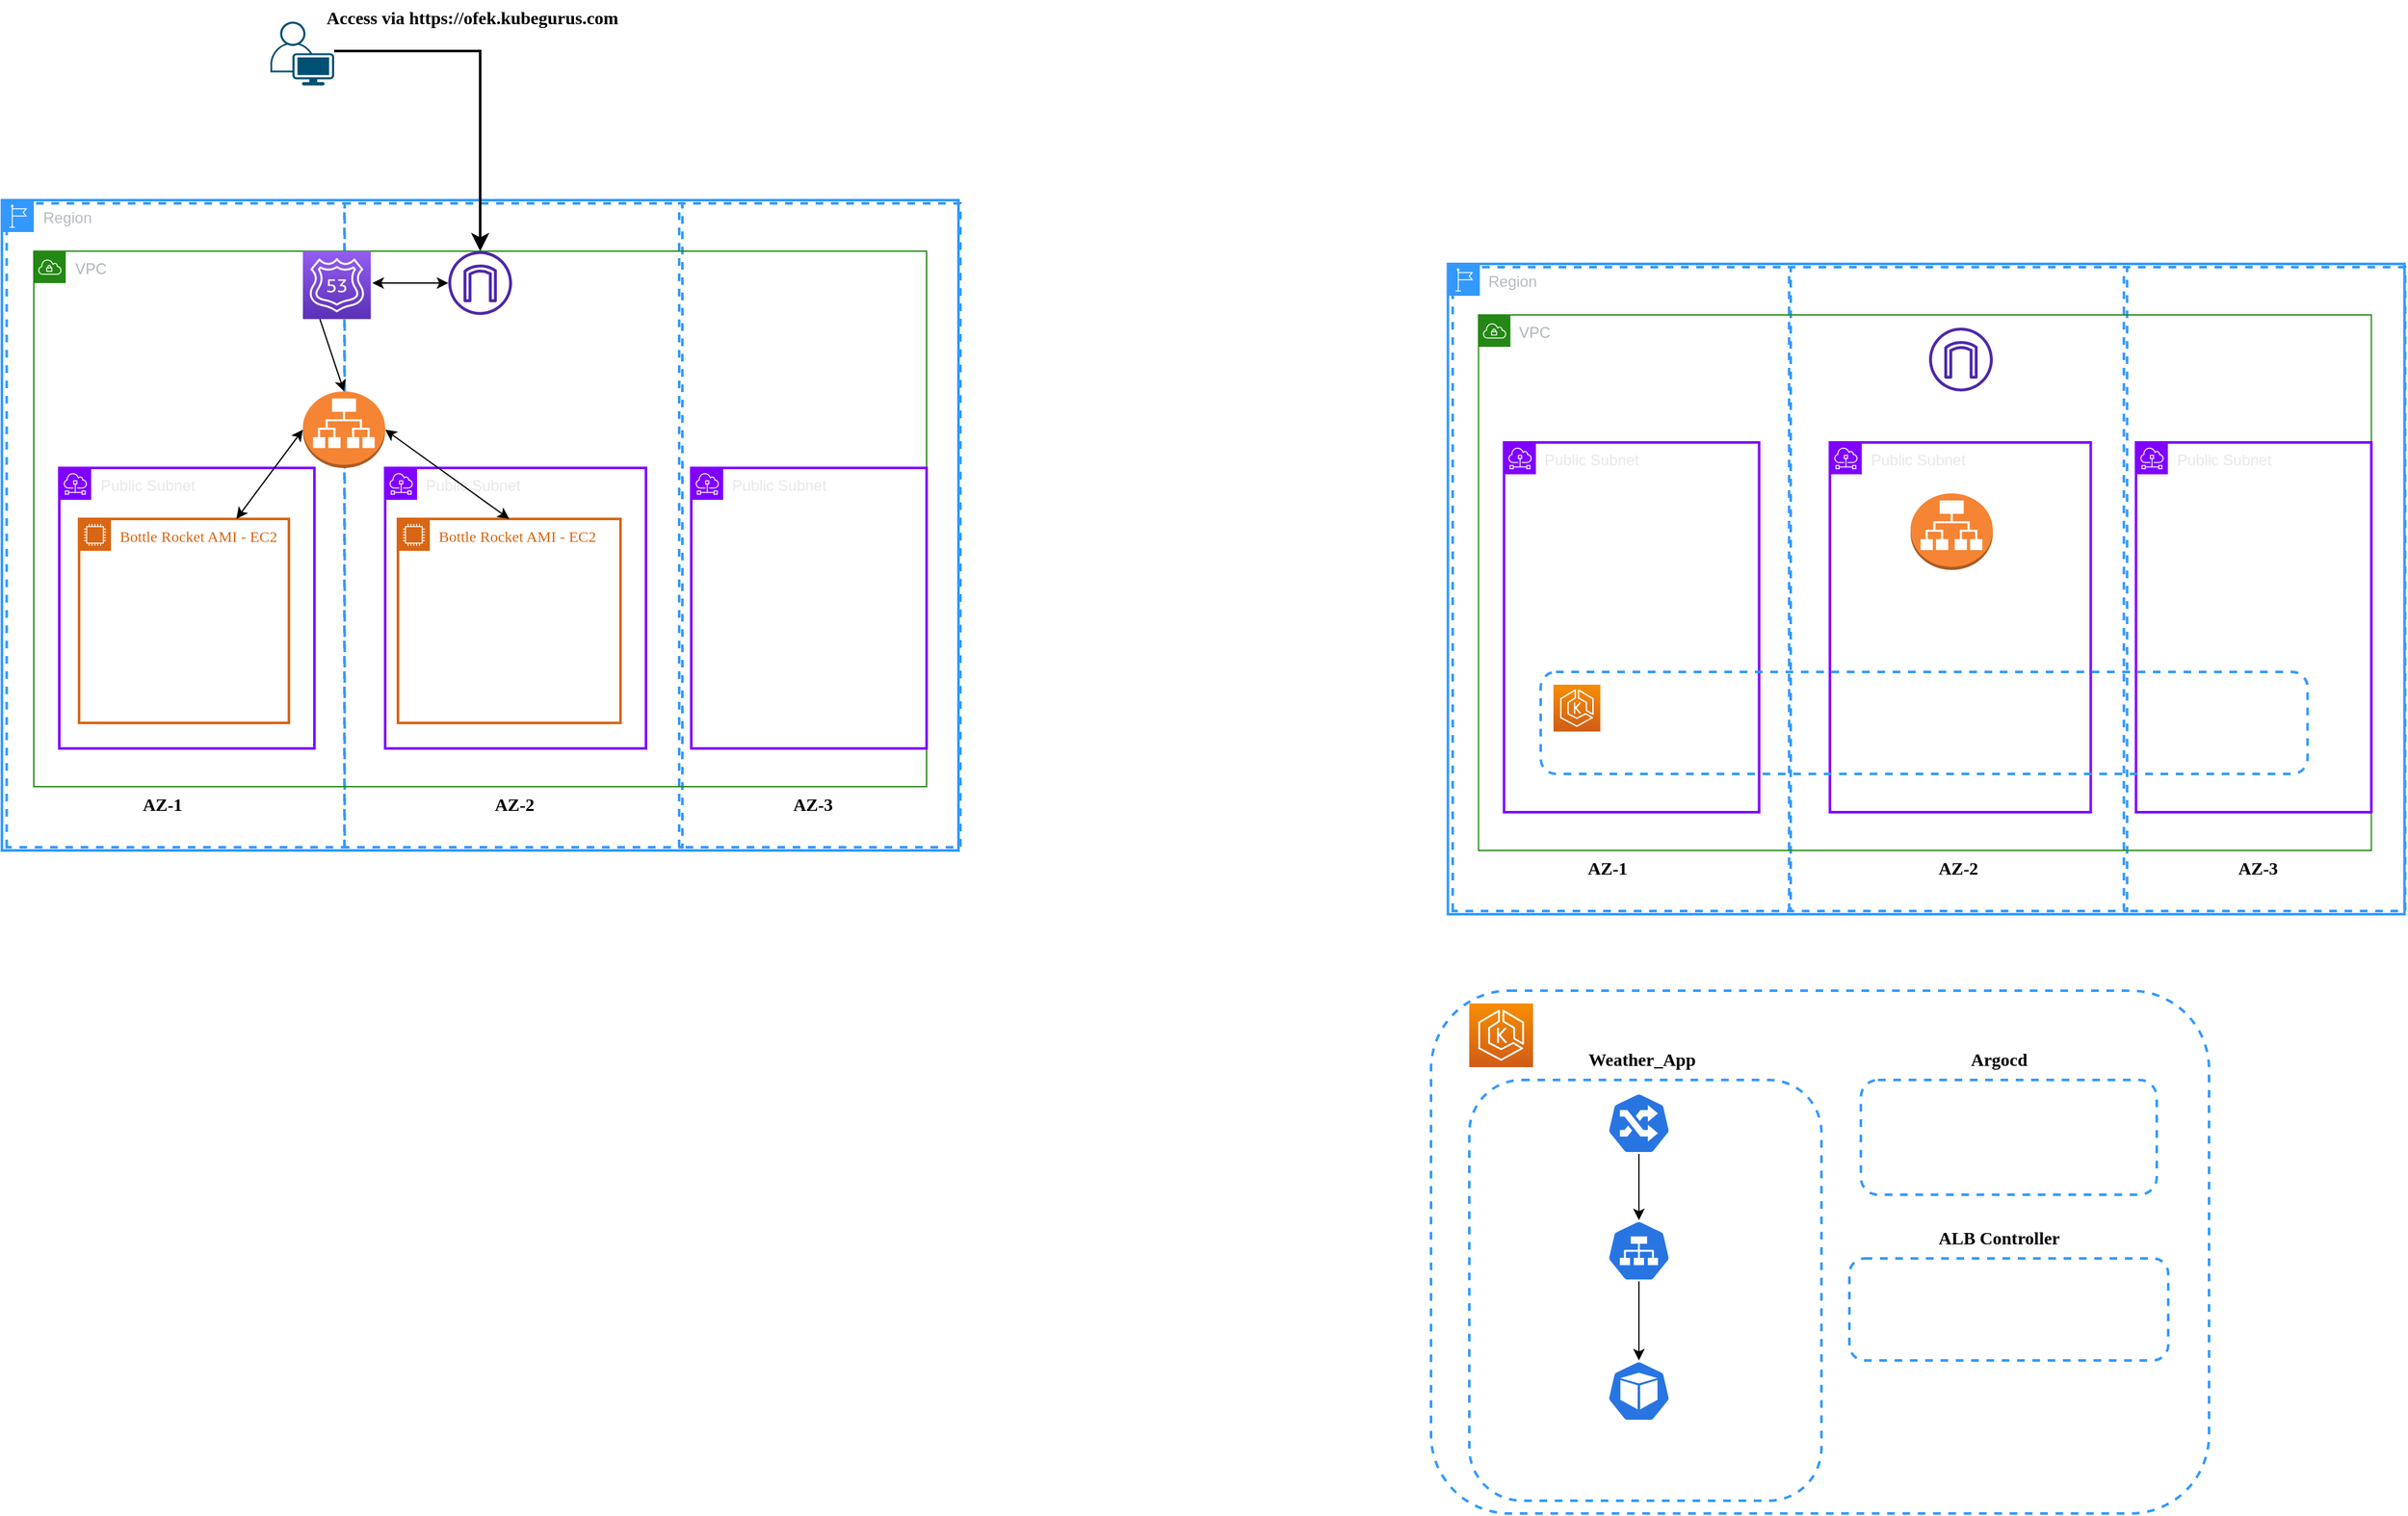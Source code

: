 <mxfile>
    <diagram id="JaGy7mWuvoJbOr9fBR5Q" name="Page-1">
        <mxGraphModel dx="1848" dy="1887" grid="1" gridSize="10" guides="1" tooltips="1" connect="1" arrows="1" fold="1" page="1" pageScale="1" pageWidth="850" pageHeight="1100" math="0" shadow="0">
            <root>
                <mxCell id="0"/>
                <mxCell id="1" parent="0"/>
                <mxCell id="19" value="Region" style="sketch=0;outlineConnect=0;gradientColor=none;html=1;whiteSpace=wrap;fontSize=12;fontStyle=0;shape=mxgraph.aws4.group;grIcon=mxgraph.aws4.group_region;strokeColor=#3399FF;fillColor=none;verticalAlign=top;align=left;spacingLeft=30;fontColor=#B6BABF;strokeWidth=2;" vertex="1" parent="1">
                    <mxGeometry x="119.5" y="60" width="750" height="510" as="geometry"/>
                </mxCell>
                <mxCell id="24" value="" style="shape=ext;double=0;rounded=0;whiteSpace=wrap;html=1;shadow=0;sketch=0;strokeColor=#3399FF;strokeWidth=2;fillColor=none;rotation=-90;dashed=1;" vertex="1" parent="1">
                    <mxGeometry x="3.25" y="182.5" width="505" height="265" as="geometry"/>
                </mxCell>
                <mxCell id="25" value="" style="shape=ext;double=0;rounded=0;whiteSpace=wrap;html=1;shadow=0;sketch=0;strokeColor=#3399FF;strokeWidth=2;fillColor=none;rotation=-90;dashed=1;" vertex="1" parent="1">
                    <mxGeometry x="268" y="182.5" width="505" height="265" as="geometry"/>
                </mxCell>
                <mxCell id="27" value="" style="shape=ext;double=0;rounded=0;whiteSpace=wrap;html=1;shadow=0;sketch=0;strokeColor=#3399FF;strokeWidth=2;fillColor=none;rotation=-90;dashed=1;" vertex="1" parent="1">
                    <mxGeometry x="508.25" y="204.75" width="505" height="220.5" as="geometry"/>
                </mxCell>
                <mxCell id="28" value="&lt;b&gt;&lt;font face=&quot;Times New Roman&quot; style=&quot;font-size: 14px;&quot;&gt;AZ-1&lt;/font&gt;&lt;/b&gt;" style="text;html=1;align=center;verticalAlign=middle;resizable=0;points=[];autosize=1;strokeColor=none;fillColor=none;" vertex="1" parent="1">
                    <mxGeometry x="220" y="520" width="50" height="30" as="geometry"/>
                </mxCell>
                <mxCell id="29" value="&lt;b&gt;&lt;font face=&quot;Times New Roman&quot; style=&quot;font-size: 14px;&quot;&gt;AZ-2&lt;/font&gt;&lt;/b&gt;" style="text;html=1;align=center;verticalAlign=middle;resizable=0;points=[];autosize=1;strokeColor=none;fillColor=none;" vertex="1" parent="1">
                    <mxGeometry x="495.5" y="520" width="50" height="30" as="geometry"/>
                </mxCell>
                <mxCell id="30" value="&lt;b&gt;&lt;font face=&quot;Times New Roman&quot; style=&quot;font-size: 14px;&quot;&gt;AZ-3&lt;/font&gt;&lt;/b&gt;" style="text;html=1;align=center;verticalAlign=middle;resizable=0;points=[];autosize=1;strokeColor=none;fillColor=none;" vertex="1" parent="1">
                    <mxGeometry x="730" y="520" width="50" height="30" as="geometry"/>
                </mxCell>
                <mxCell id="33" value="VPC" style="points=[[0,0],[0.25,0],[0.5,0],[0.75,0],[1,0],[1,0.25],[1,0.5],[1,0.75],[1,1],[0.75,1],[0.5,1],[0.25,1],[0,1],[0,0.75],[0,0.5],[0,0.25]];outlineConnect=0;gradientColor=none;html=1;whiteSpace=wrap;fontSize=12;fontStyle=0;container=1;pointerEvents=0;collapsible=0;recursiveResize=0;shape=mxgraph.aws4.group;grIcon=mxgraph.aws4.group_vpc;strokeColor=#248814;fillColor=none;verticalAlign=top;align=left;spacingLeft=30;fontColor=#AAB7B8;dashed=0;" vertex="1" parent="1">
                    <mxGeometry x="144.5" y="100" width="700" height="420" as="geometry"/>
                </mxCell>
                <mxCell id="34" value="Public Subnet" style="sketch=0;outlineConnect=0;gradientColor=none;html=1;whiteSpace=wrap;fontSize=12;fontStyle=0;shape=mxgraph.aws4.group;grIcon=mxgraph.aws4.group_subnet;strokeColor=#7F00FF;fillColor=none;verticalAlign=top;align=left;spacingLeft=30;fontColor=#E8E8E8;dashed=0;strokeWidth=2;" vertex="1" parent="33">
                    <mxGeometry x="20" y="170" width="200" height="220" as="geometry"/>
                </mxCell>
                <mxCell id="35" value="Public Subnet" style="sketch=0;outlineConnect=0;gradientColor=none;html=1;whiteSpace=wrap;fontSize=12;fontStyle=0;shape=mxgraph.aws4.group;grIcon=mxgraph.aws4.group_subnet;strokeColor=#7F00FF;fillColor=none;verticalAlign=top;align=left;spacingLeft=30;fontColor=#E8E8E8;dashed=0;strokeWidth=2;" vertex="1" parent="33">
                    <mxGeometry x="275.5" y="170" width="204.5" height="220" as="geometry"/>
                </mxCell>
                <mxCell id="37" value="Public Subnet" style="sketch=0;outlineConnect=0;gradientColor=none;html=1;whiteSpace=wrap;fontSize=12;fontStyle=0;shape=mxgraph.aws4.group;grIcon=mxgraph.aws4.group_subnet;strokeColor=#7F00FF;fillColor=none;verticalAlign=top;align=left;spacingLeft=30;fontColor=#E8E8E8;dashed=0;strokeWidth=2;" vertex="1" parent="33">
                    <mxGeometry x="515.5" y="170" width="184.5" height="220" as="geometry"/>
                </mxCell>
                <mxCell id="38" value="Bottle Rocket AMI - EC2" style="points=[[0,0],[0.25,0],[0.5,0],[0.75,0],[1,0],[1,0.25],[1,0.5],[1,0.75],[1,1],[0.75,1],[0.5,1],[0.25,1],[0,1],[0,0.75],[0,0.5],[0,0.25]];outlineConnect=0;gradientColor=none;html=1;whiteSpace=wrap;fontSize=12;fontStyle=0;container=1;pointerEvents=0;collapsible=0;recursiveResize=0;shape=mxgraph.aws4.group;grIcon=mxgraph.aws4.group_ec2_instance_contents;strokeColor=#D86613;fillColor=none;verticalAlign=top;align=left;spacingLeft=30;fontColor=#D86613;dashed=0;shadow=0;sketch=0;strokeWidth=2;fontFamily=Times New Roman;" vertex="1" parent="33">
                    <mxGeometry x="35.5" y="210" width="164.5" height="160" as="geometry"/>
                </mxCell>
                <mxCell id="39" value="Bottle Rocket AMI - EC2" style="points=[[0,0],[0.25,0],[0.5,0],[0.75,0],[1,0],[1,0.25],[1,0.5],[1,0.75],[1,1],[0.75,1],[0.5,1],[0.25,1],[0,1],[0,0.75],[0,0.5],[0,0.25]];outlineConnect=0;gradientColor=none;html=1;whiteSpace=wrap;fontSize=12;fontStyle=0;container=1;pointerEvents=0;collapsible=0;recursiveResize=0;shape=mxgraph.aws4.group;grIcon=mxgraph.aws4.group_ec2_instance_contents;strokeColor=#D86613;fillColor=none;verticalAlign=top;align=left;spacingLeft=30;fontColor=#D86613;dashed=0;shadow=0;sketch=0;strokeWidth=2;fontFamily=Times New Roman;" vertex="1" parent="33">
                    <mxGeometry x="285.5" y="210" width="174.5" height="160" as="geometry"/>
                </mxCell>
                <mxCell id="49" style="edgeStyle=none;html=1;exitX=1;exitY=0.5;exitDx=0;exitDy=0;exitPerimeter=0;entryX=0.5;entryY=0;entryDx=0;entryDy=0;strokeWidth=1;fontFamily=Times New Roman;fontSize=14;startArrow=classic;startFill=1;" edge="1" parent="33" source="13" target="39">
                    <mxGeometry relative="1" as="geometry"/>
                </mxCell>
                <mxCell id="50" style="edgeStyle=none;html=1;exitX=0;exitY=0.5;exitDx=0;exitDy=0;exitPerimeter=0;entryX=0.75;entryY=0;entryDx=0;entryDy=0;strokeWidth=1;fontFamily=Times New Roman;fontSize=14;startArrow=classic;startFill=1;" edge="1" parent="33" source="13" target="38">
                    <mxGeometry relative="1" as="geometry"/>
                </mxCell>
                <mxCell id="13" value="" style="outlineConnect=0;dashed=0;verticalLabelPosition=bottom;verticalAlign=top;align=center;html=1;shape=mxgraph.aws3.application_load_balancer;fillColor=#F58534;gradientColor=none;" vertex="1" parent="33">
                    <mxGeometry x="211" y="110" width="64.5" height="60" as="geometry"/>
                </mxCell>
                <mxCell id="43" value="" style="sketch=0;points=[[0,0,0],[0.25,0,0],[0.5,0,0],[0.75,0,0],[1,0,0],[0,1,0],[0.25,1,0],[0.5,1,0],[0.75,1,0],[1,1,0],[0,0.25,0],[0,0.5,0],[0,0.75,0],[1,0.25,0],[1,0.5,0],[1,0.75,0]];outlineConnect=0;fontColor=#232F3E;gradientColor=#945DF2;gradientDirection=north;fillColor=#5A30B5;strokeColor=#ffffff;dashed=0;verticalLabelPosition=bottom;verticalAlign=top;align=center;html=1;fontSize=12;fontStyle=0;aspect=fixed;shape=mxgraph.aws4.resourceIcon;resIcon=mxgraph.aws4.route_53;" vertex="1" parent="33">
                    <mxGeometry x="211" width="53.25" height="53.25" as="geometry"/>
                </mxCell>
                <mxCell id="45" value="" style="sketch=0;outlineConnect=0;fontColor=#232F3E;gradientColor=none;fillColor=#4D27AA;strokeColor=none;dashed=0;verticalLabelPosition=bottom;verticalAlign=top;align=center;html=1;fontSize=12;fontStyle=0;aspect=fixed;pointerEvents=1;shape=mxgraph.aws4.internet_gateway;shadow=0;strokeWidth=2;fontFamily=Times New Roman;" vertex="1" parent="33">
                    <mxGeometry x="325" width="50" height="50" as="geometry"/>
                </mxCell>
                <mxCell id="47" value="" style="endArrow=classic;startArrow=classic;html=1;strokeWidth=1;fontFamily=Times New Roman;fontSize=14;" edge="1" parent="33" target="45">
                    <mxGeometry width="50" height="50" relative="1" as="geometry">
                        <mxPoint x="265.5" y="25" as="sourcePoint"/>
                        <mxPoint x="355.5" y="50" as="targetPoint"/>
                    </mxGeometry>
                </mxCell>
                <mxCell id="48" style="edgeStyle=none;html=1;exitX=0.25;exitY=1;exitDx=0;exitDy=0;exitPerimeter=0;entryX=0.5;entryY=0;entryDx=0;entryDy=0;strokeWidth=1;fontFamily=Times New Roman;fontSize=14;entryPerimeter=0;" edge="1" parent="33" source="43" target="13">
                    <mxGeometry relative="1" as="geometry"/>
                </mxCell>
                <mxCell id="40" value="" style="points=[[0.35,0,0],[0.98,0.51,0],[1,0.71,0],[0.67,1,0],[0,0.795,0],[0,0.65,0]];verticalLabelPosition=bottom;sketch=0;html=1;verticalAlign=top;aspect=fixed;align=center;pointerEvents=1;shape=mxgraph.cisco19.user;fillColor=#005073;strokeColor=none;shadow=0;dashed=1;strokeWidth=2;fontFamily=Times New Roman;fontSize=14;" vertex="1" parent="1">
                    <mxGeometry x="330" y="-80" width="50" height="50" as="geometry"/>
                </mxCell>
                <mxCell id="41" value="" style="edgeStyle=segmentEdgeStyle;endArrow=classic;html=1;curved=0;rounded=0;endSize=8;startSize=8;fontFamily=Times New Roman;fontSize=14;entryX=0.5;entryY=0;entryDx=0;entryDy=0;strokeWidth=2;" edge="1" parent="1" target="33">
                    <mxGeometry width="50" height="50" relative="1" as="geometry">
                        <mxPoint x="380" y="-57" as="sourcePoint"/>
                        <mxPoint x="430" y="-107" as="targetPoint"/>
                    </mxGeometry>
                </mxCell>
                <mxCell id="42" value="&lt;b&gt;Access via https://ofek.kubegurus.com&lt;/b&gt;" style="text;html=1;align=center;verticalAlign=middle;resizable=0;points=[];autosize=1;strokeColor=none;fillColor=none;fontSize=14;fontFamily=Times New Roman;shadow=0;dashed=1;sketch=0;strokeWidth=2;" vertex="1" parent="1">
                    <mxGeometry x="363" y="-97" width="250" height="30" as="geometry"/>
                </mxCell>
                <mxCell id="105" value="Region" style="sketch=0;outlineConnect=0;gradientColor=none;html=1;whiteSpace=wrap;fontSize=12;fontStyle=0;shape=mxgraph.aws4.group;grIcon=mxgraph.aws4.group_region;strokeColor=#3399FF;fillColor=none;verticalAlign=top;align=left;spacingLeft=30;fontColor=#B6BABF;strokeWidth=2;" vertex="1" parent="1">
                    <mxGeometry x="1253.25" y="110" width="750" height="510" as="geometry"/>
                </mxCell>
                <mxCell id="106" value="" style="shape=ext;double=0;rounded=0;whiteSpace=wrap;html=1;shadow=0;sketch=0;strokeColor=#3399FF;strokeWidth=2;fillColor=none;rotation=-90;dashed=1;" vertex="1" parent="1">
                    <mxGeometry x="1137" y="232.5" width="505" height="265" as="geometry"/>
                </mxCell>
                <mxCell id="107" value="" style="shape=ext;double=0;rounded=0;whiteSpace=wrap;html=1;shadow=0;sketch=0;strokeColor=#3399FF;strokeWidth=2;fillColor=none;rotation=-90;dashed=1;" vertex="1" parent="1">
                    <mxGeometry x="1400.75" y="232.5" width="505" height="265" as="geometry"/>
                </mxCell>
                <mxCell id="108" value="" style="shape=ext;double=0;rounded=0;whiteSpace=wrap;html=1;shadow=0;sketch=0;strokeColor=#3399FF;strokeWidth=2;fillColor=none;rotation=-90;dashed=1;" vertex="1" parent="1">
                    <mxGeometry x="1641" y="254.75" width="505" height="220.5" as="geometry"/>
                </mxCell>
                <mxCell id="109" value="&lt;b&gt;&lt;font face=&quot;Times New Roman&quot; style=&quot;font-size: 14px;&quot;&gt;AZ-1&lt;/font&gt;&lt;/b&gt;" style="text;html=1;align=center;verticalAlign=middle;resizable=0;points=[];autosize=1;strokeColor=none;fillColor=none;" vertex="1" parent="1">
                    <mxGeometry x="1352.75" y="570" width="50" height="30" as="geometry"/>
                </mxCell>
                <mxCell id="110" value="&lt;b&gt;&lt;font face=&quot;Times New Roman&quot; style=&quot;font-size: 14px;&quot;&gt;AZ-2&lt;/font&gt;&lt;/b&gt;" style="text;html=1;align=center;verticalAlign=middle;resizable=0;points=[];autosize=1;strokeColor=none;fillColor=none;" vertex="1" parent="1">
                    <mxGeometry x="1628.25" y="570" width="50" height="30" as="geometry"/>
                </mxCell>
                <mxCell id="111" value="&lt;b&gt;&lt;font face=&quot;Times New Roman&quot; style=&quot;font-size: 14px;&quot;&gt;AZ-3&lt;/font&gt;&lt;/b&gt;" style="text;html=1;align=center;verticalAlign=middle;resizable=0;points=[];autosize=1;strokeColor=none;fillColor=none;" vertex="1" parent="1">
                    <mxGeometry x="1862.75" y="570" width="50" height="30" as="geometry"/>
                </mxCell>
                <mxCell id="112" value="VPC" style="points=[[0,0],[0.25,0],[0.5,0],[0.75,0],[1,0],[1,0.25],[1,0.5],[1,0.75],[1,1],[0.75,1],[0.5,1],[0.25,1],[0,1],[0,0.75],[0,0.5],[0,0.25]];outlineConnect=0;gradientColor=none;html=1;whiteSpace=wrap;fontSize=12;fontStyle=0;container=1;pointerEvents=0;collapsible=0;recursiveResize=0;shape=mxgraph.aws4.group;grIcon=mxgraph.aws4.group_vpc;strokeColor=#248814;fillColor=none;verticalAlign=top;align=left;spacingLeft=30;fontColor=#AAB7B8;dashed=0;" vertex="1" parent="1">
                    <mxGeometry x="1277.25" y="150" width="700" height="420" as="geometry"/>
                </mxCell>
                <mxCell id="113" value="Public Subnet" style="sketch=0;outlineConnect=0;gradientColor=none;html=1;whiteSpace=wrap;fontSize=12;fontStyle=0;shape=mxgraph.aws4.group;grIcon=mxgraph.aws4.group_subnet;strokeColor=#7F00FF;fillColor=none;verticalAlign=top;align=left;spacingLeft=30;fontColor=#E8E8E8;dashed=0;strokeWidth=2;" vertex="1" parent="112">
                    <mxGeometry x="20" y="100" width="200" height="290" as="geometry"/>
                </mxCell>
                <mxCell id="114" value="Public Subnet" style="sketch=0;outlineConnect=0;gradientColor=none;html=1;whiteSpace=wrap;fontSize=12;fontStyle=0;shape=mxgraph.aws4.group;grIcon=mxgraph.aws4.group_subnet;strokeColor=#7F00FF;fillColor=none;verticalAlign=top;align=left;spacingLeft=30;fontColor=#E8E8E8;dashed=0;strokeWidth=2;" vertex="1" parent="112">
                    <mxGeometry x="275.5" y="100" width="204.5" height="290" as="geometry"/>
                </mxCell>
                <mxCell id="115" value="Public Subnet" style="sketch=0;outlineConnect=0;gradientColor=none;html=1;whiteSpace=wrap;fontSize=12;fontStyle=0;shape=mxgraph.aws4.group;grIcon=mxgraph.aws4.group_subnet;strokeColor=#7F00FF;fillColor=none;verticalAlign=top;align=left;spacingLeft=30;fontColor=#E8E8E8;dashed=0;strokeWidth=2;" vertex="1" parent="112">
                    <mxGeometry x="515.5" y="100" width="184.5" height="290" as="geometry"/>
                </mxCell>
                <mxCell id="130" value="" style="sketch=0;outlineConnect=0;fontColor=#232F3E;gradientColor=none;fillColor=#4D27AA;strokeColor=none;dashed=0;verticalLabelPosition=bottom;verticalAlign=top;align=center;html=1;fontSize=12;fontStyle=0;aspect=fixed;pointerEvents=1;shape=mxgraph.aws4.internet_gateway;shadow=0;strokeWidth=2;fontFamily=Times New Roman;" vertex="1" parent="112">
                    <mxGeometry x="353.25" y="10" width="50" height="50" as="geometry"/>
                </mxCell>
                <mxCell id="131" value="" style="outlineConnect=0;dashed=0;verticalLabelPosition=bottom;verticalAlign=top;align=center;html=1;shape=mxgraph.aws3.application_load_balancer;fillColor=#F58534;gradientColor=none;" vertex="1" parent="112">
                    <mxGeometry x="338.75" y="140" width="64.5" height="60" as="geometry"/>
                </mxCell>
                <mxCell id="132" value="" style="rounded=1;whiteSpace=wrap;html=1;shadow=0;dashed=1;sketch=0;strokeColor=#3399FF;strokeWidth=2;fontFamily=Times New Roman;fontSize=8;fillColor=none;" vertex="1" parent="112">
                    <mxGeometry x="48.75" y="280" width="601.25" height="80" as="geometry"/>
                </mxCell>
                <mxCell id="133" value="" style="sketch=0;points=[[0,0,0],[0.25,0,0],[0.5,0,0],[0.75,0,0],[1,0,0],[0,1,0],[0.25,1,0],[0.5,1,0],[0.75,1,0],[1,1,0],[0,0.25,0],[0,0.5,0],[0,0.75,0],[1,0.25,0],[1,0.5,0],[1,0.75,0]];outlineConnect=0;fontColor=#232F3E;gradientColor=#F78E04;gradientDirection=north;fillColor=#D05C17;strokeColor=#ffffff;dashed=0;verticalLabelPosition=bottom;verticalAlign=top;align=center;html=1;fontSize=12;fontStyle=0;aspect=fixed;shape=mxgraph.aws4.resourceIcon;resIcon=mxgraph.aws4.eks;shadow=0;strokeWidth=2;fontFamily=Times New Roman;" vertex="1" parent="112">
                    <mxGeometry x="58.75" y="290" width="36.75" height="36.75" as="geometry"/>
                </mxCell>
                <mxCell id="138" value="" style="rounded=1;whiteSpace=wrap;html=1;shadow=0;dashed=1;sketch=0;strokeColor=#3399FF;strokeWidth=2;fontFamily=Times New Roman;fontSize=8;fillColor=none;" vertex="1" parent="1">
                    <mxGeometry x="1240" y="680" width="610" height="410" as="geometry"/>
                </mxCell>
                <mxCell id="140" value="" style="sketch=0;points=[[0,0,0],[0.25,0,0],[0.5,0,0],[0.75,0,0],[1,0,0],[0,1,0],[0.25,1,0],[0.5,1,0],[0.75,1,0],[1,1,0],[0,0.25,0],[0,0.5,0],[0,0.75,0],[1,0.25,0],[1,0.5,0],[1,0.75,0]];outlineConnect=0;fontColor=#232F3E;gradientColor=#F78E04;gradientDirection=north;fillColor=#D05C17;strokeColor=#ffffff;dashed=0;verticalLabelPosition=bottom;verticalAlign=top;align=center;html=1;fontSize=12;fontStyle=0;aspect=fixed;shape=mxgraph.aws4.resourceIcon;resIcon=mxgraph.aws4.eks;shadow=0;strokeWidth=2;fontFamily=Times New Roman;" vertex="1" parent="1">
                    <mxGeometry x="1270" y="690" width="50" height="50" as="geometry"/>
                </mxCell>
                <mxCell id="141" value="" style="rounded=1;whiteSpace=wrap;html=1;shadow=0;dashed=1;sketch=0;strokeColor=#3399FF;strokeWidth=2;fontFamily=Times New Roman;fontSize=8;fillColor=none;" vertex="1" parent="1">
                    <mxGeometry x="1270" y="750" width="276.12" height="330" as="geometry"/>
                </mxCell>
                <mxCell id="143" value="" style="rounded=1;whiteSpace=wrap;html=1;shadow=0;dashed=1;sketch=0;strokeColor=#3399FF;strokeWidth=2;fontFamily=Times New Roman;fontSize=8;fillColor=none;" vertex="1" parent="1">
                    <mxGeometry x="1577" y="750" width="232" height="90" as="geometry"/>
                </mxCell>
                <mxCell id="144" value="&lt;font style=&quot;font-size: 14px;&quot;&gt;&lt;b&gt;Argocd&lt;/b&gt;&lt;/font&gt;" style="text;html=1;align=center;verticalAlign=middle;resizable=0;points=[];autosize=1;strokeColor=none;fillColor=none;fontSize=8;fontFamily=Times New Roman;" vertex="1" parent="1">
                    <mxGeometry x="1650" y="720" width="70" height="30" as="geometry"/>
                </mxCell>
                <mxCell id="145" value="&lt;b&gt;Weather_App&lt;/b&gt;" style="text;html=1;align=center;verticalAlign=middle;resizable=0;points=[];autosize=1;strokeColor=none;fillColor=none;fontSize=14;fontFamily=Times New Roman;" vertex="1" parent="1">
                    <mxGeometry x="1350" y="720" width="110" height="30" as="geometry"/>
                </mxCell>
                <mxCell id="146" value="" style="rounded=1;whiteSpace=wrap;html=1;shadow=0;dashed=1;sketch=0;strokeColor=#3399FF;strokeWidth=2;fontFamily=Times New Roman;fontSize=8;fillColor=none;" vertex="1" parent="1">
                    <mxGeometry x="1568" y="890" width="250" height="80" as="geometry"/>
                </mxCell>
                <mxCell id="147" value="&lt;b&gt;ALB Controller&lt;/b&gt;" style="text;html=1;align=center;verticalAlign=middle;resizable=0;points=[];autosize=1;strokeColor=none;fillColor=none;fontSize=14;fontFamily=Times New Roman;" vertex="1" parent="1">
                    <mxGeometry x="1625" y="860" width="120" height="30" as="geometry"/>
                </mxCell>
                <mxCell id="148" value="" style="sketch=0;html=1;dashed=0;whitespace=wrap;fillColor=#2875E2;strokeColor=#ffffff;points=[[0.005,0.63,0],[0.1,0.2,0],[0.9,0.2,0],[0.5,0,0],[0.995,0.63,0],[0.72,0.99,0],[0.5,1,0],[0.28,0.99,0]];verticalLabelPosition=bottom;align=center;verticalAlign=top;shape=mxgraph.kubernetes.icon;prIcon=pod;shadow=0;strokeWidth=2;fontFamily=Times New Roman;fontSize=14;" vertex="1" parent="1">
                    <mxGeometry x="1378" y="970" width="50" height="48" as="geometry"/>
                </mxCell>
                <mxCell id="153" style="edgeStyle=none;html=1;exitX=0.5;exitY=1;exitDx=0;exitDy=0;exitPerimeter=0;entryX=0.5;entryY=0;entryDx=0;entryDy=0;entryPerimeter=0;strokeWidth=1;fontFamily=Times New Roman;fontSize=14;startArrow=none;startFill=0;" edge="1" parent="1" source="149" target="150">
                    <mxGeometry relative="1" as="geometry"/>
                </mxCell>
                <mxCell id="149" value="" style="sketch=0;html=1;dashed=0;whitespace=wrap;fillColor=#2875E2;strokeColor=#ffffff;points=[[0.005,0.63,0],[0.1,0.2,0],[0.9,0.2,0],[0.5,0,0],[0.995,0.63,0],[0.72,0.99,0],[0.5,1,0],[0.28,0.99,0]];verticalLabelPosition=bottom;align=center;verticalAlign=top;shape=mxgraph.kubernetes.icon;prIcon=ing;shadow=0;strokeWidth=2;fontFamily=Times New Roman;fontSize=14;" vertex="1" parent="1">
                    <mxGeometry x="1378" y="760" width="50" height="48" as="geometry"/>
                </mxCell>
                <mxCell id="154" style="edgeStyle=none;html=1;exitX=0.5;exitY=1;exitDx=0;exitDy=0;exitPerimeter=0;entryX=0.5;entryY=0;entryDx=0;entryDy=0;entryPerimeter=0;strokeWidth=1;fontFamily=Times New Roman;fontSize=14;startArrow=none;startFill=0;" edge="1" parent="1" source="150" target="148">
                    <mxGeometry relative="1" as="geometry"/>
                </mxCell>
                <mxCell id="150" value="" style="sketch=0;html=1;dashed=0;whitespace=wrap;fillColor=#2875E2;strokeColor=#ffffff;points=[[0.005,0.63,0],[0.1,0.2,0],[0.9,0.2,0],[0.5,0,0],[0.995,0.63,0],[0.72,0.99,0],[0.5,1,0],[0.28,0.99,0]];verticalLabelPosition=bottom;align=center;verticalAlign=top;shape=mxgraph.kubernetes.icon;prIcon=svc;shadow=0;strokeWidth=2;fontFamily=Times New Roman;fontSize=14;" vertex="1" parent="1">
                    <mxGeometry x="1378" y="860" width="50" height="48" as="geometry"/>
                </mxCell>
            </root>
        </mxGraphModel>
    </diagram>
</mxfile>